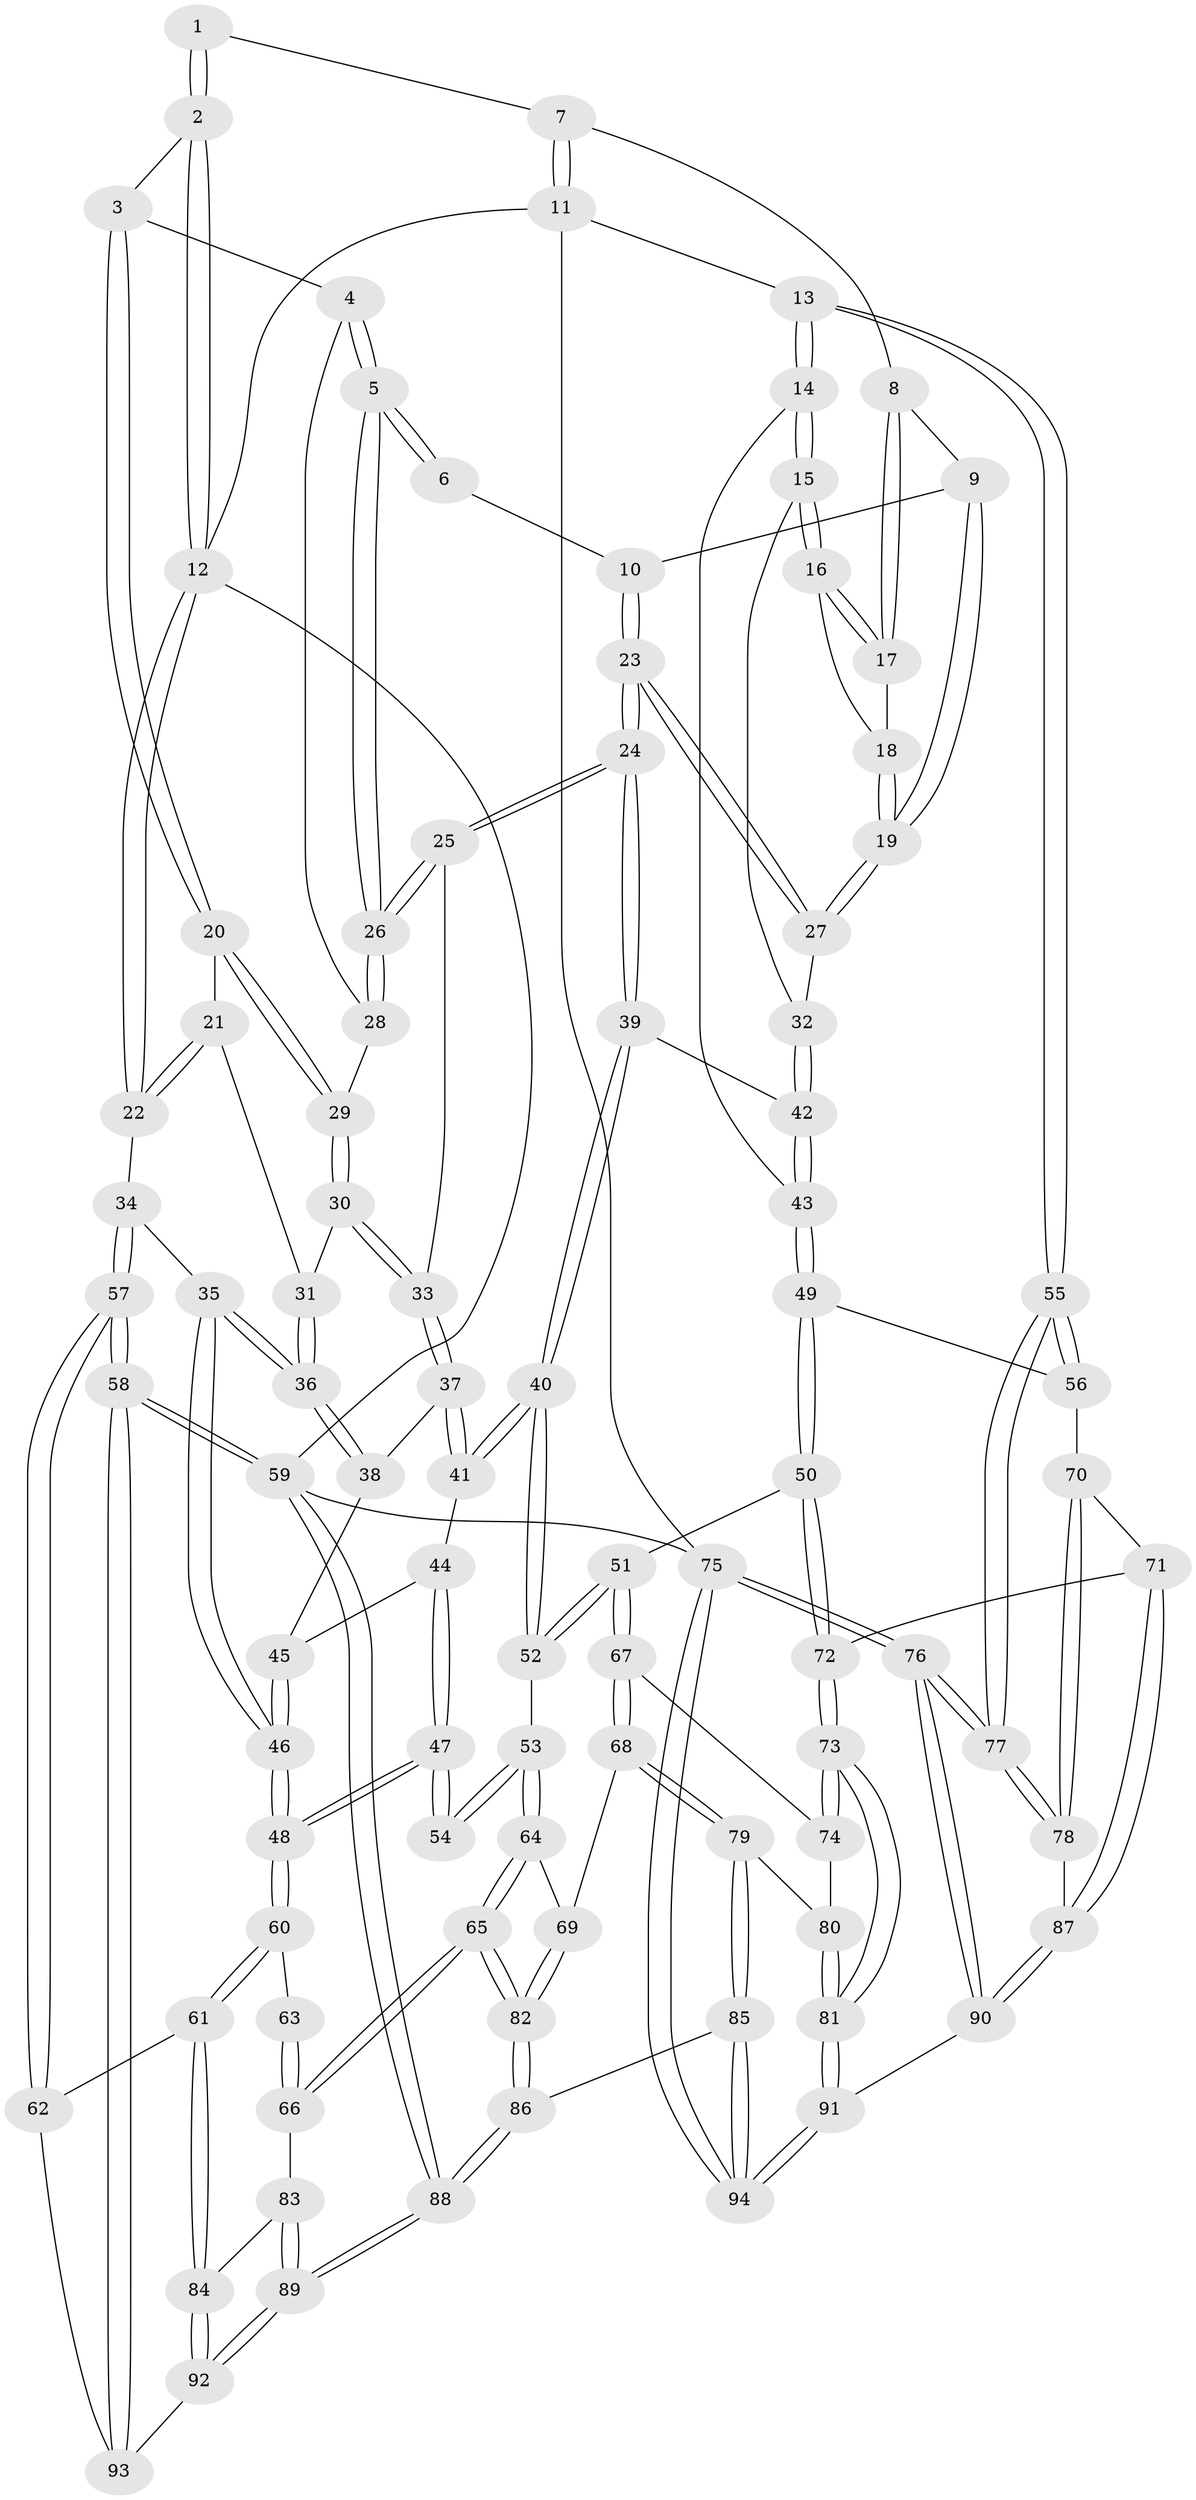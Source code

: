 // Generated by graph-tools (version 1.1) at 2025/02/03/09/25 05:02:06]
// undirected, 94 vertices, 232 edges
graph export_dot {
graph [start="1"]
  node [color=gray90,style=filled];
  1 [pos="+0.6156364435160795+0"];
  2 [pos="+0.317826485872649+0"];
  3 [pos="+0.32527269314661644+0"];
  4 [pos="+0.4064591654011859+0.0021447033299801833"];
  5 [pos="+0.5190130408617751+0.1640349576809546"];
  6 [pos="+0.6033672929205094+0"];
  7 [pos="+0.8724871048820312+0"];
  8 [pos="+0.8224012482952806+0"];
  9 [pos="+0.7766750076495553+0"];
  10 [pos="+0.6863307023686898+0.07554991617246817"];
  11 [pos="+1+0"];
  12 [pos="+0+0"];
  13 [pos="+1+0.2029190182590868"];
  14 [pos="+1+0.21530863099084005"];
  15 [pos="+1+0.20778833838440597"];
  16 [pos="+0.9563923873887387+0.16498141899287658"];
  17 [pos="+0.8597139784836468+0.07509169036738345"];
  18 [pos="+0.8056979117071307+0.1787557318824965"];
  19 [pos="+0.7733865798841278+0.20098343174733624"];
  20 [pos="+0.250257638761186+0.0601414793400113"];
  21 [pos="+0.17146353302014047+0.09052833078715329"];
  22 [pos="+0+0.09073449562857074"];
  23 [pos="+0.6193854189031844+0.2203430526705203"];
  24 [pos="+0.5705890866011788+0.23909163535969083"];
  25 [pos="+0.5342105450782972+0.19931503871688902"];
  26 [pos="+0.5274236825441942+0.18896046512206432"];
  27 [pos="+0.754403594703948+0.2244867370324165"];
  28 [pos="+0.33607267224800824+0.17834967617493497"];
  29 [pos="+0.26372006202142995+0.190084345573293"];
  30 [pos="+0.26130235492364556+0.1960129255429235"];
  31 [pos="+0.12383400528768546+0.21977510230176792"];
  32 [pos="+0.8165259398415649+0.28564198977248156"];
  33 [pos="+0.28499259309019526+0.27496581635646344"];
  34 [pos="+0+0.3198742822985888"];
  35 [pos="+0+0.3219298921086924"];
  36 [pos="+0+0.3149955833737619"];
  37 [pos="+0.2845116347321723+0.2954122295523073"];
  38 [pos="+0.18771829589189964+0.34292305273739393"];
  39 [pos="+0.5510527013512052+0.3449128413186964"];
  40 [pos="+0.5224737497882627+0.4514632496564"];
  41 [pos="+0.37818052391666424+0.4111221427812574"];
  42 [pos="+0.8287261839828897+0.36542339612163327"];
  43 [pos="+0.8487997951416946+0.42723128049144543"];
  44 [pos="+0.2728084735582866+0.4545812665581182"];
  45 [pos="+0.24190957787547865+0.4552681641865992"];
  46 [pos="+0.11484909745640294+0.5320999483077666"];
  47 [pos="+0.28124881777205846+0.5602920511359244"];
  48 [pos="+0.15957526333063823+0.649934938541347"];
  49 [pos="+0.8262276592565545+0.541513340062004"];
  50 [pos="+0.7861649155587389+0.5580113335315177"];
  51 [pos="+0.6879172239536419+0.5629955961896802"];
  52 [pos="+0.535196451767396+0.4876566298431654"];
  53 [pos="+0.47883149949350634+0.5641140162113155"];
  54 [pos="+0.4589771158916064+0.5718522908022862"];
  55 [pos="+1+0.5883508205132172"];
  56 [pos="+0.9651244326517495+0.5835626326215169"];
  57 [pos="+0+0.7358297593520927"];
  58 [pos="+0+0.9674646722941302"];
  59 [pos="+0+1"];
  60 [pos="+0.16224941861006847+0.6864509002553649"];
  61 [pos="+0.15993505192798818+0.6965769308649993"];
  62 [pos="+0.05513202904040056+0.741361450632719"];
  63 [pos="+0.3772246402540719+0.6285347387968869"];
  64 [pos="+0.47240907731375903+0.7280517376360218"];
  65 [pos="+0.38866322342151827+0.7995967348375902"];
  66 [pos="+0.32725153251180517+0.7765325588898896"];
  67 [pos="+0.6867472022792432+0.5704690729030476"];
  68 [pos="+0.5541619653330071+0.7870027076072214"];
  69 [pos="+0.5192715428503049+0.768232243308409"];
  70 [pos="+0.9174855557785137+0.7582626681912903"];
  71 [pos="+0.8685945691358431+0.7907872137802895"];
  72 [pos="+0.8269630280995387+0.7828460906265884"];
  73 [pos="+0.795925408659949+0.8106919261132522"];
  74 [pos="+0.6831149024040302+0.7438377655202644"];
  75 [pos="+1+1"];
  76 [pos="+1+1"];
  77 [pos="+1+0.8277206527200297"];
  78 [pos="+1+0.8133396825566308"];
  79 [pos="+0.601550578155873+0.841712835172174"];
  80 [pos="+0.6715295003681216+0.7640994275637549"];
  81 [pos="+0.7658400478248638+0.8896973926284717"];
  82 [pos="+0.4272179595073065+0.9593694475628143"];
  83 [pos="+0.30959382614957026+0.776001569082739"];
  84 [pos="+0.17661730961794014+0.718295890981474"];
  85 [pos="+0.6229498787301794+1"];
  86 [pos="+0.45234822848527256+1"];
  87 [pos="+0.9098981500501505+0.8537316679922884"];
  88 [pos="+0.2634033746213101+1"];
  89 [pos="+0.2307787553182595+1"];
  90 [pos="+0.900868376274553+0.9107689352193131"];
  91 [pos="+0.7316699405349641+1"];
  92 [pos="+0.19991679873304605+1"];
  93 [pos="+0.06161637440471073+0.9007029921199537"];
  94 [pos="+0.6654790828595943+1"];
  1 -- 2;
  1 -- 2;
  1 -- 7;
  2 -- 3;
  2 -- 12;
  2 -- 12;
  3 -- 4;
  3 -- 20;
  3 -- 20;
  4 -- 5;
  4 -- 5;
  4 -- 28;
  5 -- 6;
  5 -- 6;
  5 -- 26;
  5 -- 26;
  6 -- 10;
  7 -- 8;
  7 -- 11;
  7 -- 11;
  8 -- 9;
  8 -- 17;
  8 -- 17;
  9 -- 10;
  9 -- 19;
  9 -- 19;
  10 -- 23;
  10 -- 23;
  11 -- 12;
  11 -- 13;
  11 -- 75;
  12 -- 22;
  12 -- 22;
  12 -- 59;
  13 -- 14;
  13 -- 14;
  13 -- 55;
  13 -- 55;
  14 -- 15;
  14 -- 15;
  14 -- 43;
  15 -- 16;
  15 -- 16;
  15 -- 32;
  16 -- 17;
  16 -- 17;
  16 -- 18;
  17 -- 18;
  18 -- 19;
  18 -- 19;
  19 -- 27;
  19 -- 27;
  20 -- 21;
  20 -- 29;
  20 -- 29;
  21 -- 22;
  21 -- 22;
  21 -- 31;
  22 -- 34;
  23 -- 24;
  23 -- 24;
  23 -- 27;
  23 -- 27;
  24 -- 25;
  24 -- 25;
  24 -- 39;
  24 -- 39;
  25 -- 26;
  25 -- 26;
  25 -- 33;
  26 -- 28;
  26 -- 28;
  27 -- 32;
  28 -- 29;
  29 -- 30;
  29 -- 30;
  30 -- 31;
  30 -- 33;
  30 -- 33;
  31 -- 36;
  31 -- 36;
  32 -- 42;
  32 -- 42;
  33 -- 37;
  33 -- 37;
  34 -- 35;
  34 -- 57;
  34 -- 57;
  35 -- 36;
  35 -- 36;
  35 -- 46;
  35 -- 46;
  36 -- 38;
  36 -- 38;
  37 -- 38;
  37 -- 41;
  37 -- 41;
  38 -- 45;
  39 -- 40;
  39 -- 40;
  39 -- 42;
  40 -- 41;
  40 -- 41;
  40 -- 52;
  40 -- 52;
  41 -- 44;
  42 -- 43;
  42 -- 43;
  43 -- 49;
  43 -- 49;
  44 -- 45;
  44 -- 47;
  44 -- 47;
  45 -- 46;
  45 -- 46;
  46 -- 48;
  46 -- 48;
  47 -- 48;
  47 -- 48;
  47 -- 54;
  47 -- 54;
  48 -- 60;
  48 -- 60;
  49 -- 50;
  49 -- 50;
  49 -- 56;
  50 -- 51;
  50 -- 72;
  50 -- 72;
  51 -- 52;
  51 -- 52;
  51 -- 67;
  51 -- 67;
  52 -- 53;
  53 -- 54;
  53 -- 54;
  53 -- 64;
  53 -- 64;
  55 -- 56;
  55 -- 56;
  55 -- 77;
  55 -- 77;
  56 -- 70;
  57 -- 58;
  57 -- 58;
  57 -- 62;
  57 -- 62;
  58 -- 59;
  58 -- 59;
  58 -- 93;
  58 -- 93;
  59 -- 88;
  59 -- 88;
  59 -- 75;
  60 -- 61;
  60 -- 61;
  60 -- 63;
  61 -- 62;
  61 -- 84;
  61 -- 84;
  62 -- 93;
  63 -- 66;
  63 -- 66;
  64 -- 65;
  64 -- 65;
  64 -- 69;
  65 -- 66;
  65 -- 66;
  65 -- 82;
  65 -- 82;
  66 -- 83;
  67 -- 68;
  67 -- 68;
  67 -- 74;
  68 -- 69;
  68 -- 79;
  68 -- 79;
  69 -- 82;
  69 -- 82;
  70 -- 71;
  70 -- 78;
  70 -- 78;
  71 -- 72;
  71 -- 87;
  71 -- 87;
  72 -- 73;
  72 -- 73;
  73 -- 74;
  73 -- 74;
  73 -- 81;
  73 -- 81;
  74 -- 80;
  75 -- 76;
  75 -- 76;
  75 -- 94;
  75 -- 94;
  76 -- 77;
  76 -- 77;
  76 -- 90;
  76 -- 90;
  77 -- 78;
  77 -- 78;
  78 -- 87;
  79 -- 80;
  79 -- 85;
  79 -- 85;
  80 -- 81;
  80 -- 81;
  81 -- 91;
  81 -- 91;
  82 -- 86;
  82 -- 86;
  83 -- 84;
  83 -- 89;
  83 -- 89;
  84 -- 92;
  84 -- 92;
  85 -- 86;
  85 -- 94;
  85 -- 94;
  86 -- 88;
  86 -- 88;
  87 -- 90;
  87 -- 90;
  88 -- 89;
  88 -- 89;
  89 -- 92;
  89 -- 92;
  90 -- 91;
  91 -- 94;
  91 -- 94;
  92 -- 93;
}
